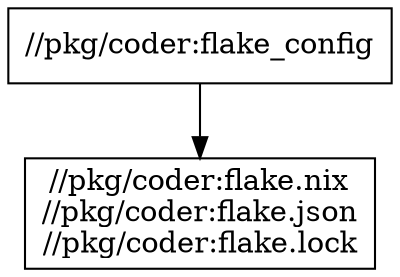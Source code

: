 digraph mygraph {
  node [shape=box];
  "//pkg/coder:flake_config"
  "//pkg/coder:flake_config" -> "//pkg/coder:flake.nix\n//pkg/coder:flake.json\n//pkg/coder:flake.lock"
  "//pkg/coder:flake.nix\n//pkg/coder:flake.json\n//pkg/coder:flake.lock"
}
